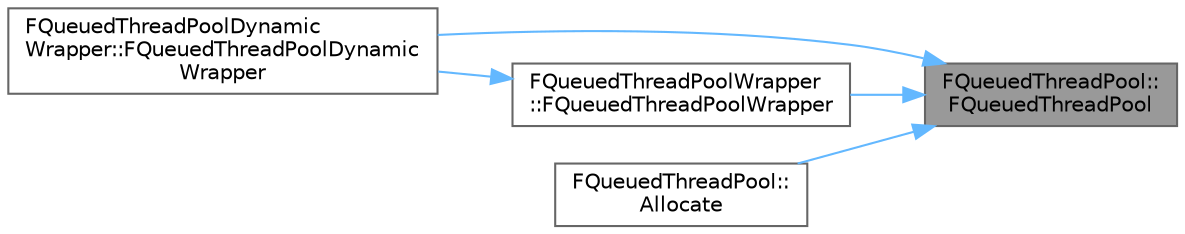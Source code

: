 digraph "FQueuedThreadPool::FQueuedThreadPool"
{
 // INTERACTIVE_SVG=YES
 // LATEX_PDF_SIZE
  bgcolor="transparent";
  edge [fontname=Helvetica,fontsize=10,labelfontname=Helvetica,labelfontsize=10];
  node [fontname=Helvetica,fontsize=10,shape=box,height=0.2,width=0.4];
  rankdir="RL";
  Node1 [id="Node000001",label="FQueuedThreadPool::\lFQueuedThreadPool",height=0.2,width=0.4,color="gray40", fillcolor="grey60", style="filled", fontcolor="black",tooltip=" "];
  Node1 -> Node2 [id="edge1_Node000001_Node000002",dir="back",color="steelblue1",style="solid",tooltip=" "];
  Node2 [id="Node000002",label="FQueuedThreadPoolDynamic\lWrapper::FQueuedThreadPoolDynamic\lWrapper",height=0.2,width=0.4,color="grey40", fillcolor="white", style="filled",URL="$d4/d35/classFQueuedThreadPoolDynamicWrapper.html#a094692032f6aee35b8a4a297e2ca9b17",tooltip="InWrappedQueuedThreadPool Underlying thread pool to schedule task to."];
  Node1 -> Node3 [id="edge2_Node000001_Node000003",dir="back",color="steelblue1",style="solid",tooltip=" "];
  Node3 [id="Node000003",label="FQueuedThreadPoolWrapper\l::FQueuedThreadPoolWrapper",height=0.2,width=0.4,color="grey40", fillcolor="white", style="filled",URL="$d3/d43/classFQueuedThreadPoolWrapper.html#ad7e0583b9c23ca2c6c185aa995fe7371",tooltip="InWrappedQueuedThreadPool Underlying thread pool to schedule task to."];
  Node3 -> Node2 [id="edge3_Node000003_Node000002",dir="back",color="steelblue1",style="solid",tooltip=" "];
  Node1 -> Node4 [id="edge4_Node000001_Node000004",dir="back",color="steelblue1",style="solid",tooltip=" "];
  Node4 [id="Node000004",label="FQueuedThreadPool::\lAllocate",height=0.2,width=0.4,color="grey40", fillcolor="white", style="filled",URL="$dc/d70/classFQueuedThreadPool.html#a548d4f58b97af5def6dbb9600d9933be",tooltip="Allocates a thread pool."];
}
